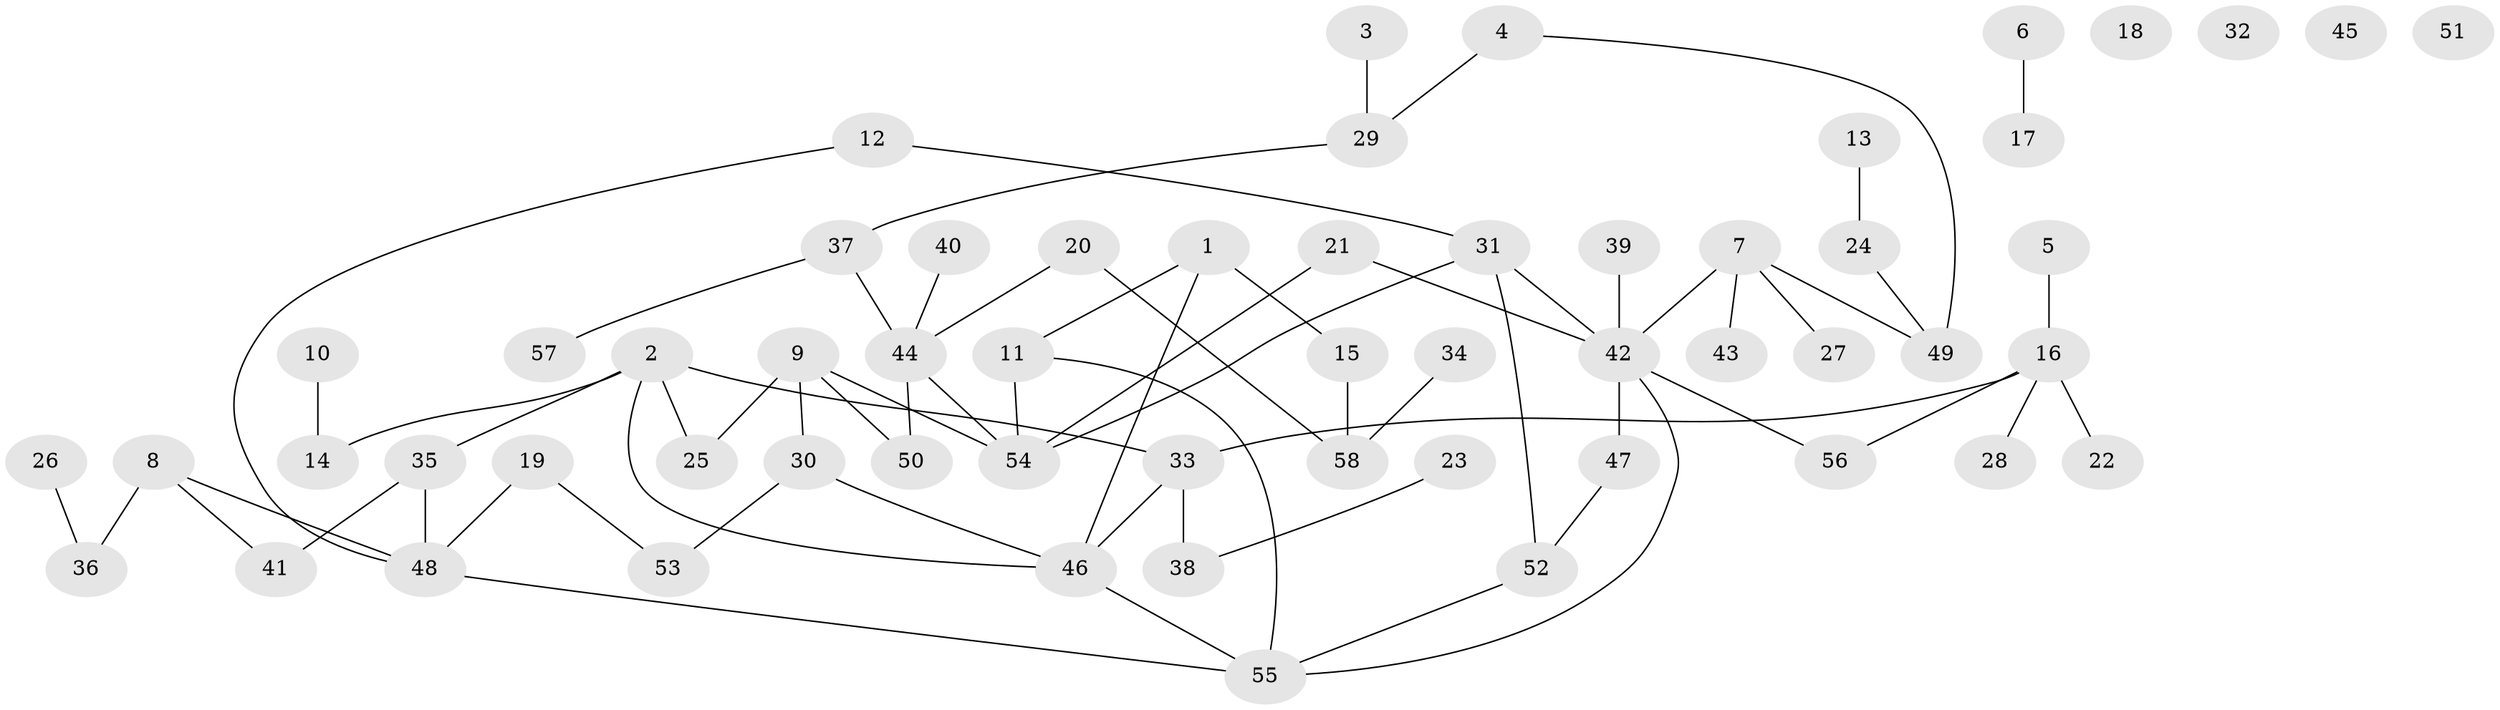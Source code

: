 // coarse degree distribution, {4: 0.05405405405405406, 6: 0.05405405405405406, 2: 0.16216216216216217, 3: 0.16216216216216217, 1: 0.2972972972972973, 0: 0.13513513513513514, 5: 0.08108108108108109, 7: 0.05405405405405406}
// Generated by graph-tools (version 1.1) at 2025/23/03/03/25 07:23:29]
// undirected, 58 vertices, 68 edges
graph export_dot {
graph [start="1"]
  node [color=gray90,style=filled];
  1;
  2;
  3;
  4;
  5;
  6;
  7;
  8;
  9;
  10;
  11;
  12;
  13;
  14;
  15;
  16;
  17;
  18;
  19;
  20;
  21;
  22;
  23;
  24;
  25;
  26;
  27;
  28;
  29;
  30;
  31;
  32;
  33;
  34;
  35;
  36;
  37;
  38;
  39;
  40;
  41;
  42;
  43;
  44;
  45;
  46;
  47;
  48;
  49;
  50;
  51;
  52;
  53;
  54;
  55;
  56;
  57;
  58;
  1 -- 11;
  1 -- 15;
  1 -- 46;
  2 -- 14;
  2 -- 25;
  2 -- 33;
  2 -- 35;
  2 -- 46;
  3 -- 29;
  4 -- 29;
  4 -- 49;
  5 -- 16;
  6 -- 17;
  7 -- 27;
  7 -- 42;
  7 -- 43;
  7 -- 49;
  8 -- 36;
  8 -- 41;
  8 -- 48;
  9 -- 25;
  9 -- 30;
  9 -- 50;
  9 -- 54;
  10 -- 14;
  11 -- 54;
  11 -- 55;
  12 -- 31;
  12 -- 48;
  13 -- 24;
  15 -- 58;
  16 -- 22;
  16 -- 28;
  16 -- 33;
  16 -- 56;
  19 -- 48;
  19 -- 53;
  20 -- 44;
  20 -- 58;
  21 -- 42;
  21 -- 54;
  23 -- 38;
  24 -- 49;
  26 -- 36;
  29 -- 37;
  30 -- 46;
  30 -- 53;
  31 -- 42;
  31 -- 52;
  31 -- 54;
  33 -- 38;
  33 -- 46;
  34 -- 58;
  35 -- 41;
  35 -- 48;
  37 -- 44;
  37 -- 57;
  39 -- 42;
  40 -- 44;
  42 -- 47;
  42 -- 55;
  42 -- 56;
  44 -- 50;
  44 -- 54;
  46 -- 55;
  47 -- 52;
  48 -- 55;
  52 -- 55;
}
